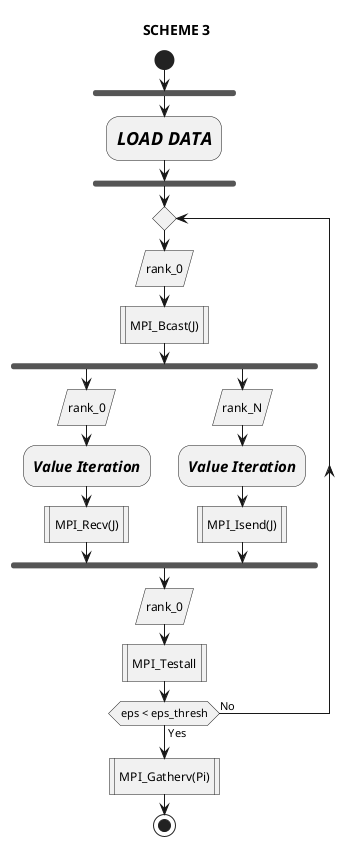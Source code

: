 @startuml
'left to right direction
' Horizontal lines: -->, <--, <-->'
title SCHEME 3
start
fork
:<size:18><i><b>LOAD DATA</b></i></size>;
end fork
repeat
    :rank_0/
    :MPI_Bcast(J)|
fork
    :rank_0/
    :<size:15><i><b>Value Iteration</b></i></size>;
    :MPI_Recv(J)|
fork again
    :rank_N/
    :<size:15><i><b>Value Iteration</b></i></size>;
    :MPI_Isend(J)|
end fork
:rank_0/
:MPI_Testall|
repeat while (eps < eps_thresh) is (No) not (Yes)
:MPI_Gatherv(Pi)|

stop

@enduml